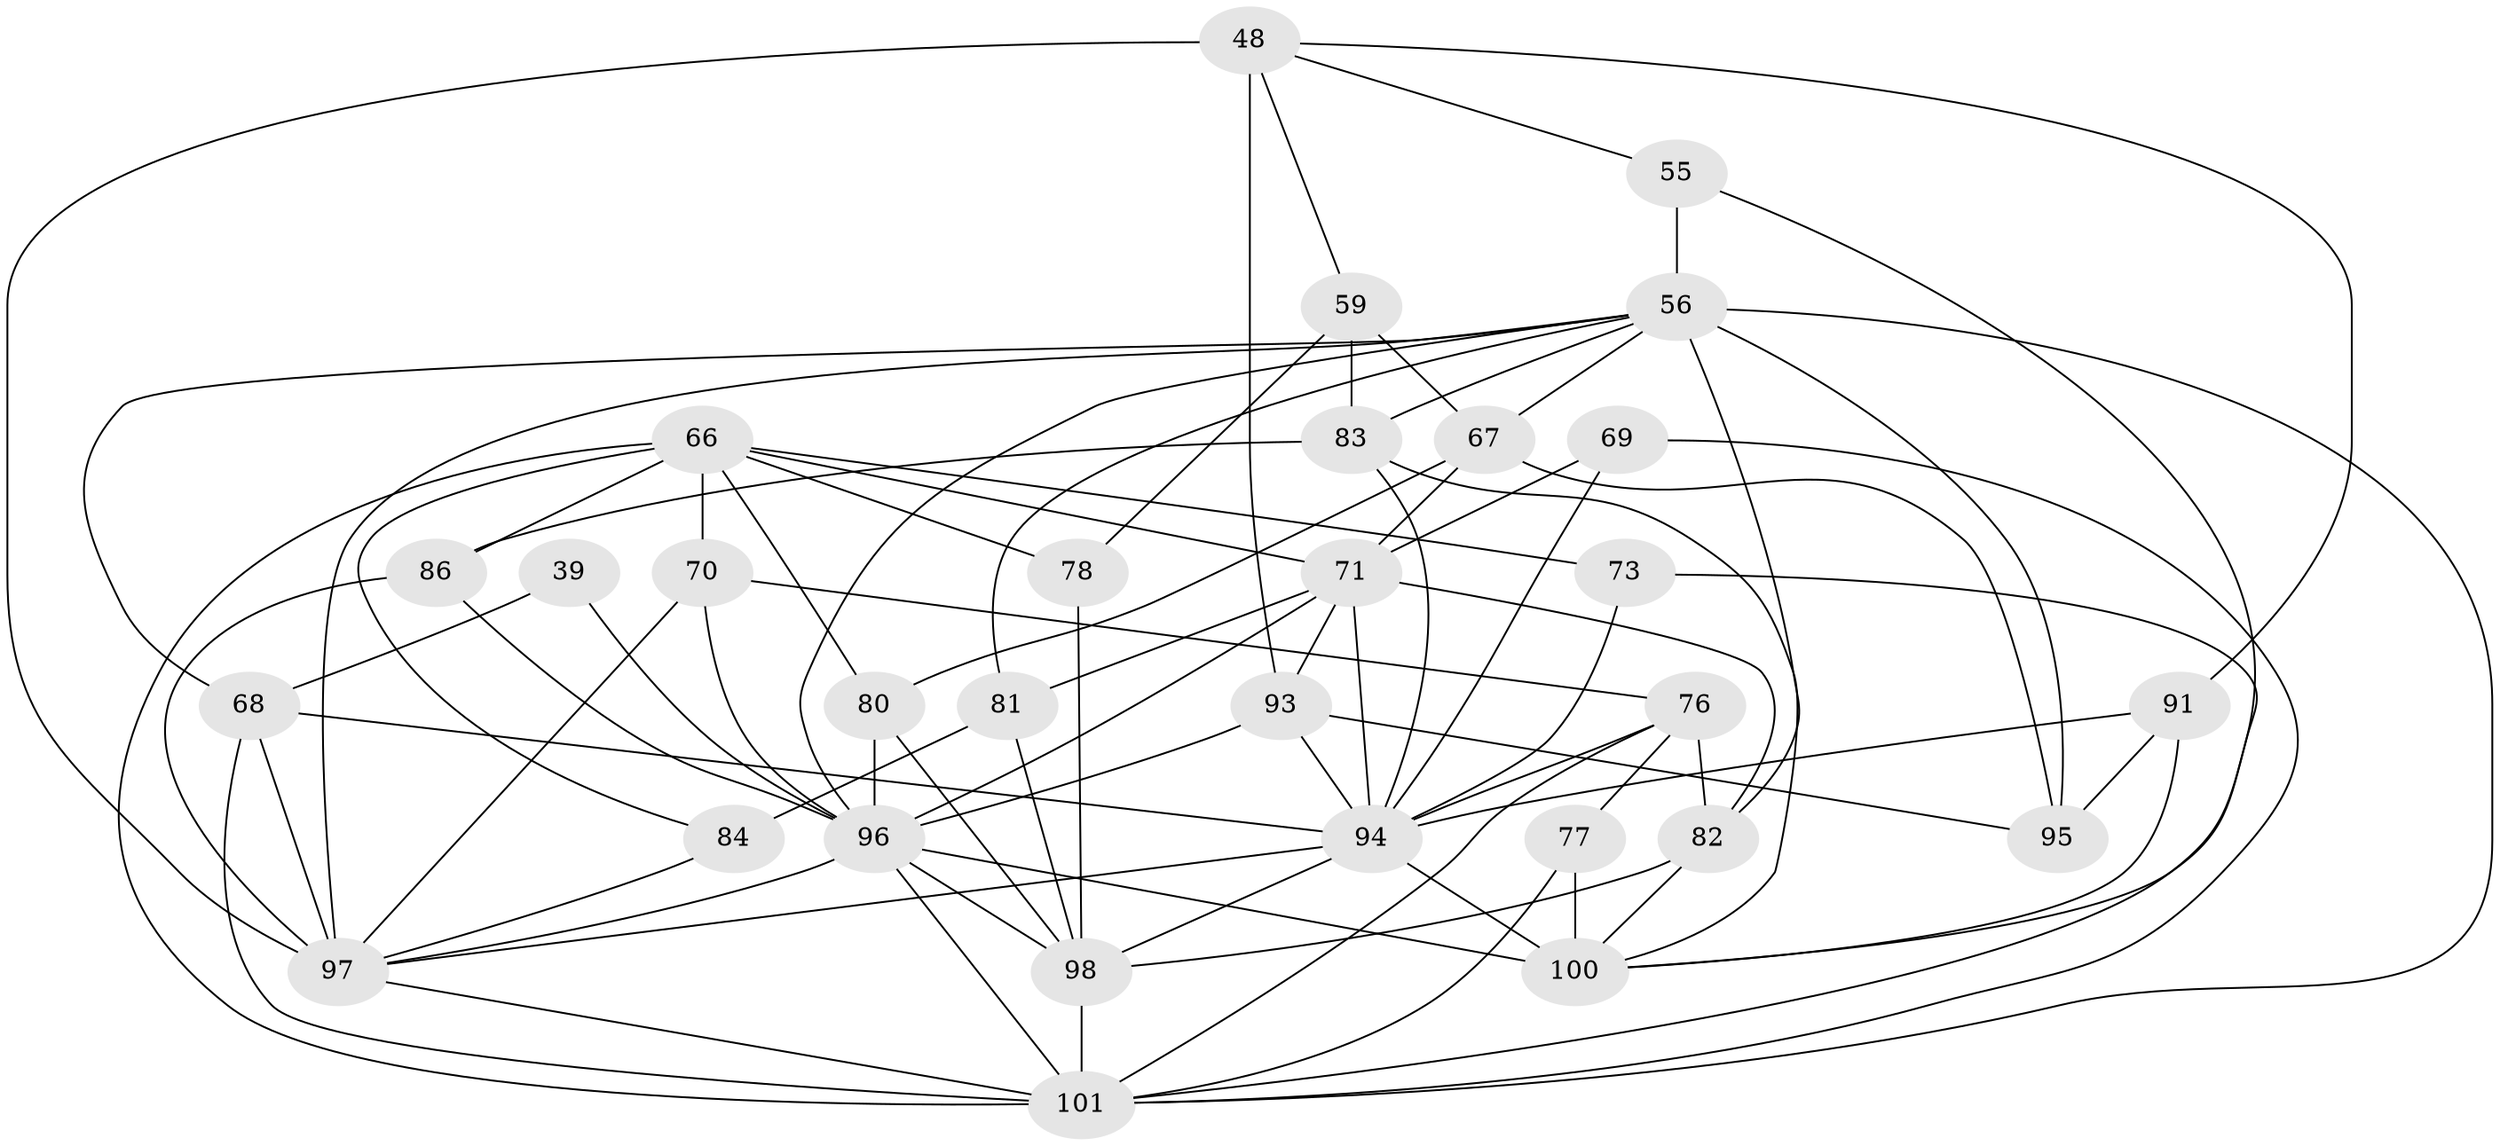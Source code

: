// original degree distribution, {4: 1.0}
// Generated by graph-tools (version 1.1) at 2025/03/03/04/25 22:03:12]
// undirected, 30 vertices, 82 edges
graph export_dot {
graph [start="1"]
  node [color=gray90,style=filled];
  39;
  48 [super="+34+16"];
  55 [super="+52"];
  56 [super="+27+29+47+20"];
  59 [super="+49"];
  66 [super="+4+15+33"];
  67 [super="+63"];
  68 [super="+54"];
  69;
  70 [super="+25"];
  71 [super="+30+60+45"];
  73;
  76 [super="+35"];
  77 [super="+75"];
  78;
  80 [super="+42"];
  81;
  82 [super="+10"];
  83 [super="+19"];
  84;
  86;
  91 [super="+2+62"];
  93 [super="+72+79"];
  94 [super="+85"];
  95 [super="+31"];
  96 [super="+53+22+74+88"];
  97 [super="+65+92"];
  98 [super="+3+14+46"];
  100 [super="+32+38+99"];
  101 [super="+89+90"];
  39 -- 68 [weight=2];
  39 -- 96 [weight=2];
  48 -- 59;
  48 -- 91 [weight=3];
  48 -- 97 [weight=4];
  48 -- 55 [weight=2];
  48 -- 93 [weight=4];
  55 -- 56 [weight=3];
  55 -- 100;
  56 -- 81;
  56 -- 68;
  56 -- 82;
  56 -- 67;
  56 -- 83;
  56 -- 101 [weight=4];
  56 -- 95 [weight=2];
  56 -- 97;
  56 -- 96;
  59 -- 78 [weight=2];
  59 -- 83 [weight=2];
  59 -- 67;
  66 -- 73 [weight=2];
  66 -- 78;
  66 -- 86;
  66 -- 80 [weight=2];
  66 -- 70 [weight=2];
  66 -- 84;
  66 -- 71 [weight=2];
  66 -- 101 [weight=3];
  67 -- 95;
  67 -- 71 [weight=2];
  67 -- 80;
  68 -- 97 [weight=2];
  68 -- 101 [weight=2];
  68 -- 94;
  69 -- 71;
  69 -- 101;
  69 -- 94 [weight=2];
  70 -- 76;
  70 -- 97;
  70 -- 96 [weight=2];
  71 -- 81;
  71 -- 82;
  71 -- 93;
  71 -- 96;
  71 -- 94;
  73 -- 101;
  73 -- 94;
  76 -- 82 [weight=2];
  76 -- 94;
  76 -- 77;
  76 -- 101;
  77 -- 101 [weight=3];
  77 -- 100 [weight=2];
  78 -- 98;
  80 -- 98 [weight=2];
  80 -- 96;
  81 -- 84;
  81 -- 98;
  82 -- 98;
  82 -- 100;
  83 -- 86;
  83 -- 100;
  83 -- 94;
  84 -- 97 [weight=2];
  86 -- 96;
  86 -- 97;
  91 -- 95 [weight=2];
  91 -- 100;
  91 -- 94 [weight=2];
  93 -- 94;
  93 -- 95;
  93 -- 96 [weight=3];
  94 -- 100 [weight=2];
  94 -- 97;
  94 -- 98;
  96 -- 101 [weight=3];
  96 -- 97;
  96 -- 98;
  96 -- 100 [weight=4];
  97 -- 101;
  98 -- 101 [weight=3];
}
